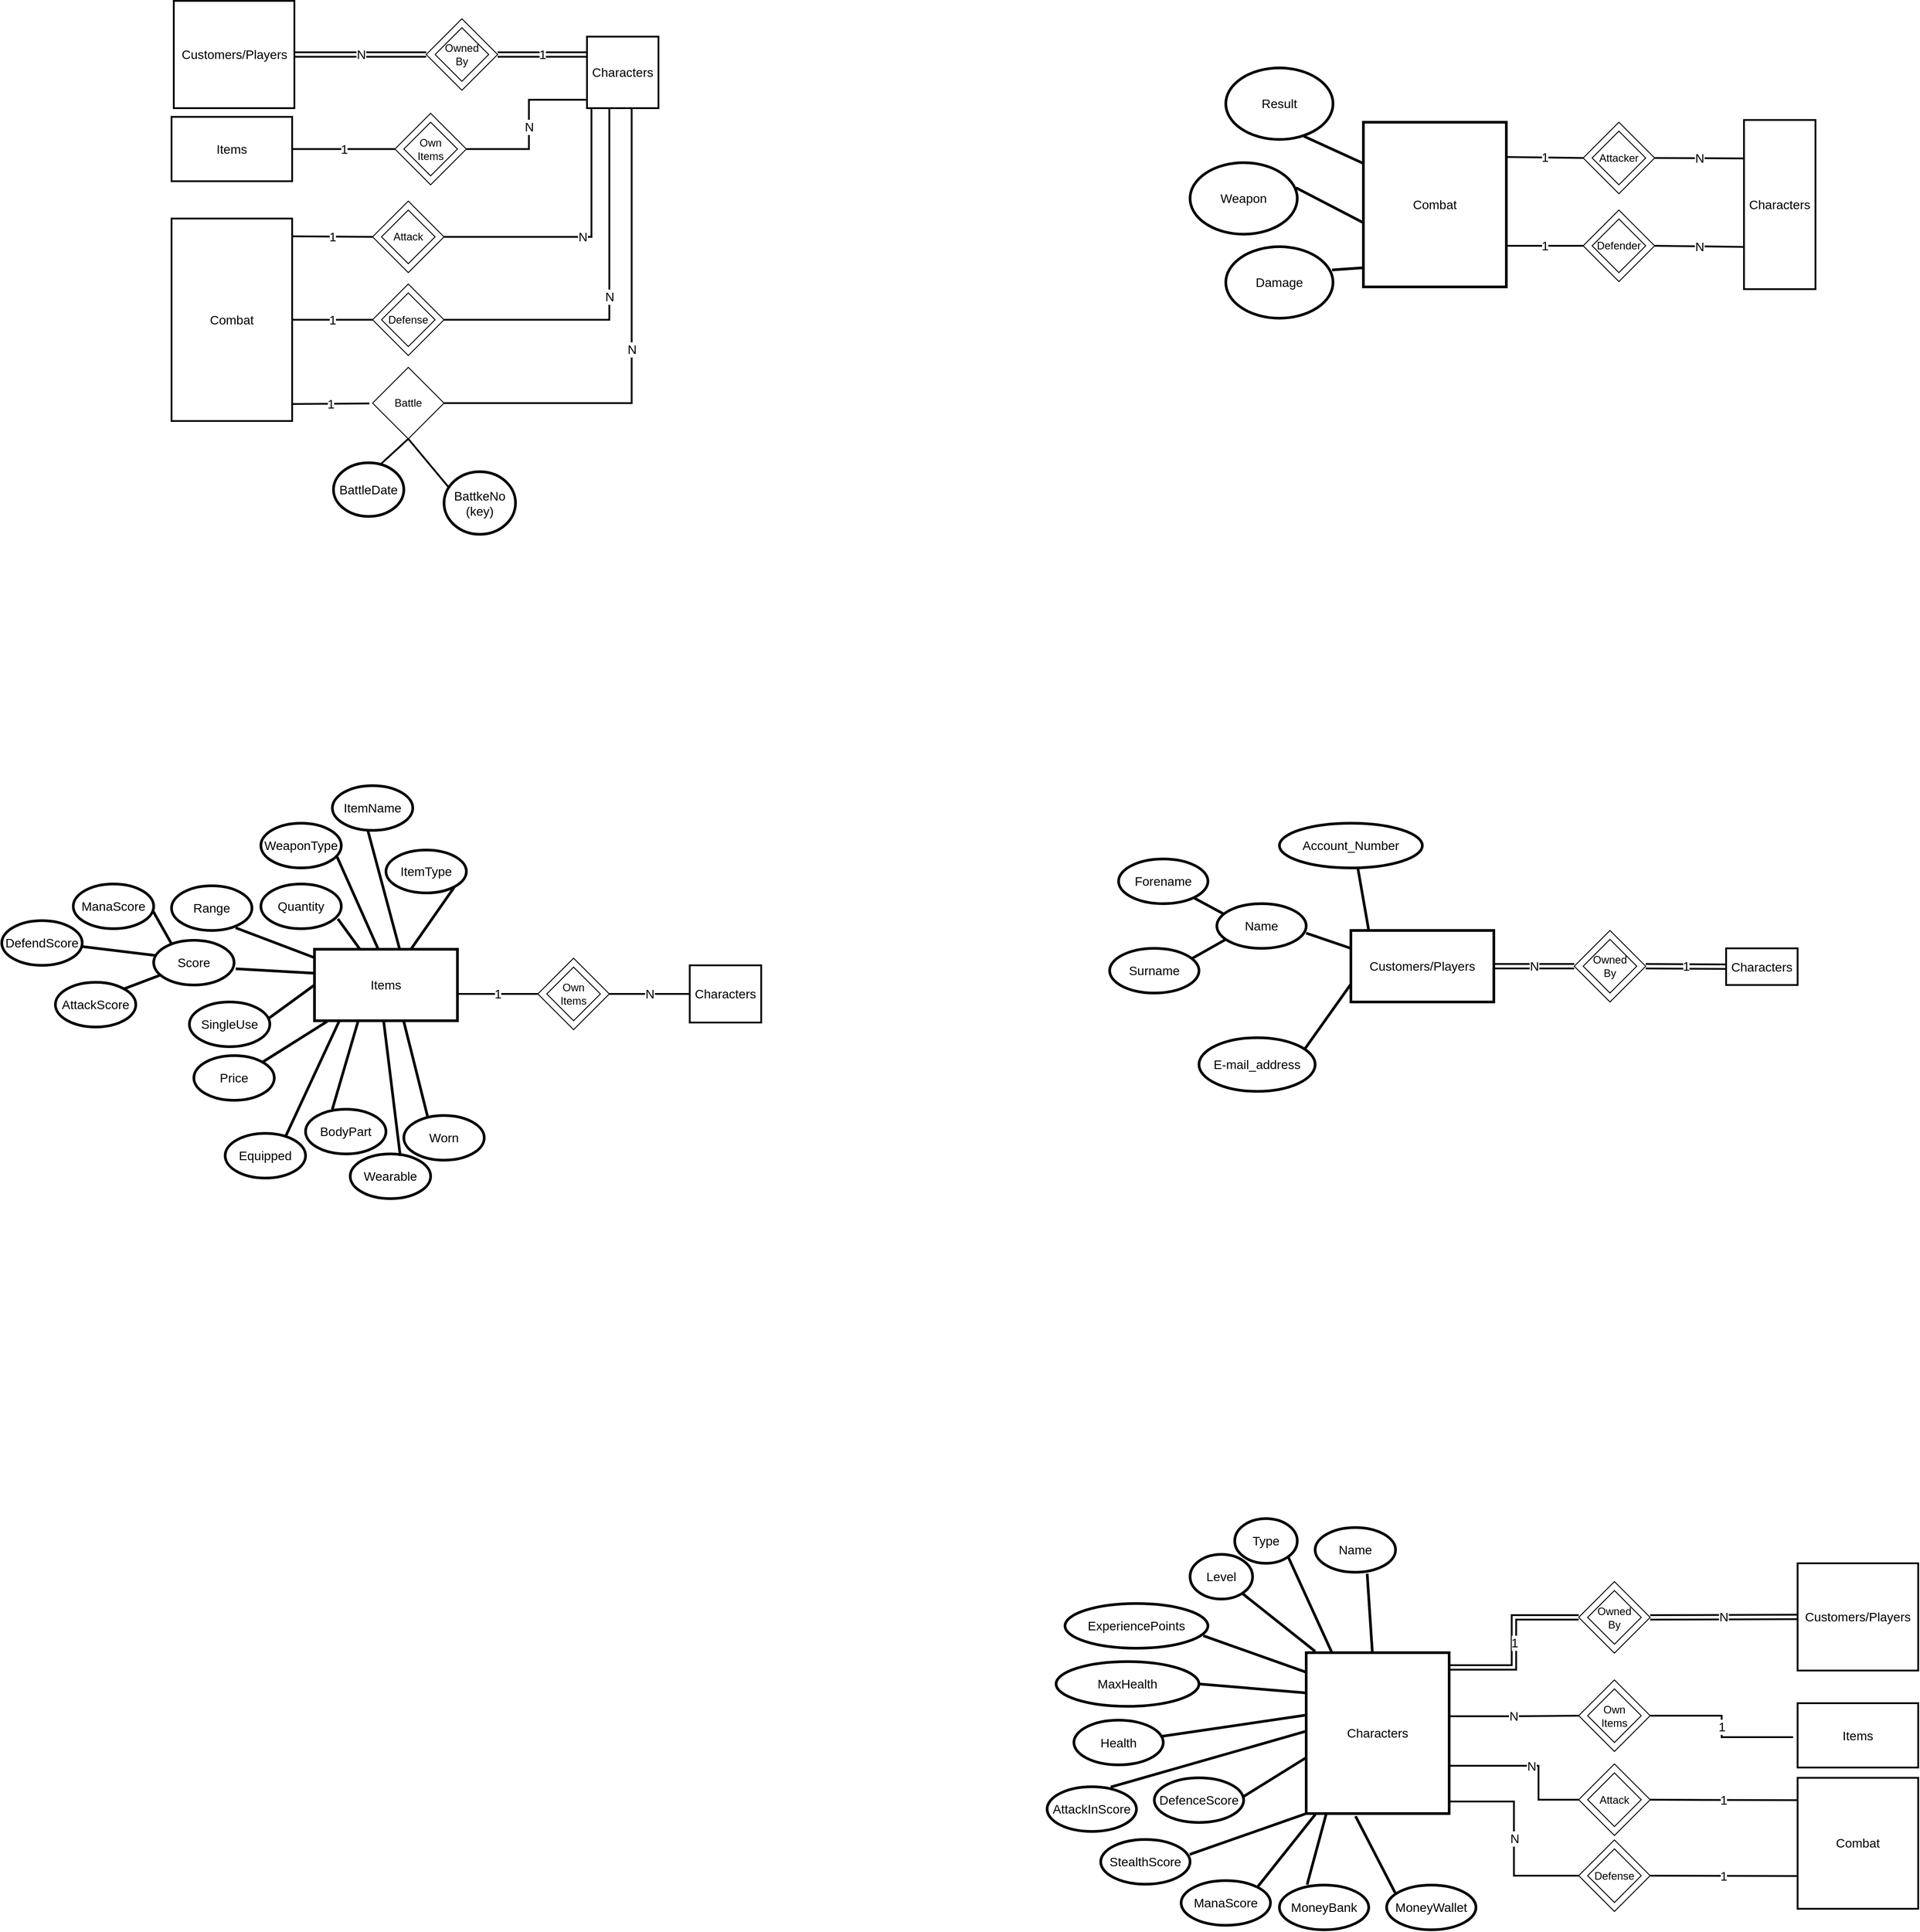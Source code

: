 <mxfile version="21.0.2" type="github">
  <diagram id="R2lEEEUBdFMjLlhIrx00" name="Page-1">
    <mxGraphModel dx="512" dy="274" grid="1" gridSize="10" guides="1" tooltips="1" connect="1" arrows="1" fold="1" page="1" pageScale="1" pageWidth="1169" pageHeight="827" math="0" shadow="0" extFonts="Permanent Marker^https://fonts.googleapis.com/css?family=Permanent+Marker">
      <root>
        <mxCell id="0" />
        <mxCell id="1" parent="0" />
        <mxCell id="jF5m51w50DA3hgHPm8fN-5" value="Weapon" style="ellipse;whiteSpace=wrap;html=1;fontSize=14;strokeWidth=3;" parent="1" vertex="1">
          <mxGeometry x="1440" y="321" width="120" height="80" as="geometry" />
        </mxCell>
        <mxCell id="jF5m51w50DA3hgHPm8fN-6" value="Combat" style="rounded=0;whiteSpace=wrap;html=1;strokeWidth=3;fontSize=14;" parent="1" vertex="1">
          <mxGeometry x="1634" y="275.75" width="160" height="184.25" as="geometry" />
        </mxCell>
        <mxCell id="jF5m51w50DA3hgHPm8fN-11" value="" style="endArrow=none;html=1;rounded=0;strokeWidth=3;exitX=0.988;exitY=0.351;exitDx=0;exitDy=0;exitPerimeter=0;entryX=0.006;entryY=0.613;entryDx=0;entryDy=0;entryPerimeter=0;" parent="1" source="jF5m51w50DA3hgHPm8fN-5" target="jF5m51w50DA3hgHPm8fN-6" edge="1">
          <mxGeometry width="50" height="50" relative="1" as="geometry">
            <mxPoint x="1444" y="524" as="sourcePoint" />
            <mxPoint x="1634" y="325.75" as="targetPoint" />
          </mxGeometry>
        </mxCell>
        <mxCell id="jF5m51w50DA3hgHPm8fN-13" value="Result" style="ellipse;whiteSpace=wrap;html=1;fontSize=14;strokeWidth=3;" parent="1" vertex="1">
          <mxGeometry x="1480" y="215" width="120" height="80" as="geometry" />
        </mxCell>
        <mxCell id="jF5m51w50DA3hgHPm8fN-14" value="" style="endArrow=none;html=1;rounded=0;exitX=0.729;exitY=0.956;exitDx=0;exitDy=0;strokeWidth=3;entryX=0;entryY=0.25;entryDx=0;entryDy=0;exitPerimeter=0;" parent="1" source="jF5m51w50DA3hgHPm8fN-13" target="jF5m51w50DA3hgHPm8fN-6" edge="1">
          <mxGeometry width="50" height="50" relative="1" as="geometry">
            <mxPoint x="1764" y="305.75" as="sourcePoint" />
            <mxPoint x="1654" y="265.75" as="targetPoint" />
          </mxGeometry>
        </mxCell>
        <mxCell id="jF5m51w50DA3hgHPm8fN-15" value="Damage" style="ellipse;whiteSpace=wrap;html=1;fontSize=14;strokeWidth=3;" parent="1" vertex="1">
          <mxGeometry x="1480" y="415" width="120" height="80" as="geometry" />
        </mxCell>
        <mxCell id="jF5m51w50DA3hgHPm8fN-16" value="" style="endArrow=none;html=1;rounded=0;exitX=0.991;exitY=0.325;exitDx=0;exitDy=0;strokeWidth=3;exitPerimeter=0;entryX=0.008;entryY=0.883;entryDx=0;entryDy=0;entryPerimeter=0;" parent="1" source="jF5m51w50DA3hgHPm8fN-15" target="jF5m51w50DA3hgHPm8fN-6" edge="1">
          <mxGeometry width="50" height="50" relative="1" as="geometry">
            <mxPoint x="1944" y="285.75" as="sourcePoint" />
            <mxPoint x="1984" y="315.75" as="targetPoint" />
          </mxGeometry>
        </mxCell>
        <mxCell id="8phHYG-1kh1Gv9_EDdL0-1" value="Customers/Players" style="rounded=0;whiteSpace=wrap;html=1;strokeWidth=2;fontSize=14;direction=west;" vertex="1" parent="1">
          <mxGeometry x="302.5" y="140" width="135" height="120" as="geometry" />
        </mxCell>
        <mxCell id="8phHYG-1kh1Gv9_EDdL0-2" value="Items" style="rounded=0;whiteSpace=wrap;html=1;strokeWidth=2;fontSize=14;" vertex="1" parent="1">
          <mxGeometry x="300" y="269.75" width="135" height="72" as="geometry" />
        </mxCell>
        <mxCell id="8phHYG-1kh1Gv9_EDdL0-3" value="Combat" style="rounded=0;whiteSpace=wrap;html=1;strokeWidth=2;fontSize=14;" vertex="1" parent="1">
          <mxGeometry x="300" y="383.5" width="135" height="226.5" as="geometry" />
        </mxCell>
        <mxCell id="8phHYG-1kh1Gv9_EDdL0-4" value="Characters" style="rounded=0;whiteSpace=wrap;html=1;strokeWidth=2;fontSize=14;" vertex="1" parent="1">
          <mxGeometry x="765" y="180" width="80" height="80" as="geometry" />
        </mxCell>
        <mxCell id="8phHYG-1kh1Gv9_EDdL0-8" value="" style="group" vertex="1" connectable="0" parent="1">
          <mxGeometry x="585" y="160" width="80" height="80" as="geometry" />
        </mxCell>
        <mxCell id="8phHYG-1kh1Gv9_EDdL0-5" value="" style="rhombus;whiteSpace=wrap;html=1;" vertex="1" parent="8phHYG-1kh1Gv9_EDdL0-8">
          <mxGeometry width="80" height="80" as="geometry" />
        </mxCell>
        <mxCell id="8phHYG-1kh1Gv9_EDdL0-6" value="Owned&lt;br style=&quot;border-color: var(--border-color); padding: 0px; margin: 0px;&quot;&gt;&lt;span style=&quot;&quot;&gt;By&lt;/span&gt;" style="rhombus;whiteSpace=wrap;html=1;" vertex="1" parent="8phHYG-1kh1Gv9_EDdL0-8">
          <mxGeometry x="10" y="10" width="60" height="60" as="geometry" />
        </mxCell>
        <mxCell id="8phHYG-1kh1Gv9_EDdL0-9" value="1" style="endArrow=none;html=1;rounded=0;exitX=1;exitY=0.5;exitDx=0;exitDy=0;entryX=0;entryY=0.25;entryDx=0;entryDy=0;strokeWidth=2;shape=link;fontSize=14;" edge="1" parent="1" source="8phHYG-1kh1Gv9_EDdL0-5" target="8phHYG-1kh1Gv9_EDdL0-4">
          <mxGeometry width="50" height="50" relative="1" as="geometry">
            <mxPoint x="605" y="280" as="sourcePoint" />
            <mxPoint x="655" y="230" as="targetPoint" />
          </mxGeometry>
        </mxCell>
        <mxCell id="8phHYG-1kh1Gv9_EDdL0-10" value="&lt;font style=&quot;font-size: 14px;&quot;&gt;N&lt;/font&gt;" style="endArrow=none;html=1;rounded=0;exitX=0;exitY=0.5;exitDx=0;exitDy=0;entryX=0;entryY=0.5;entryDx=0;entryDy=0;strokeWidth=2;shape=link;fontSize=14;" edge="1" parent="1" source="8phHYG-1kh1Gv9_EDdL0-1" target="8phHYG-1kh1Gv9_EDdL0-5">
          <mxGeometry width="50" height="50" relative="1" as="geometry">
            <mxPoint x="365" y="200.5" as="sourcePoint" />
            <mxPoint x="525" y="201.5" as="targetPoint" />
          </mxGeometry>
        </mxCell>
        <mxCell id="8phHYG-1kh1Gv9_EDdL0-13" value="" style="group" vertex="1" connectable="0" parent="1">
          <mxGeometry x="550" y="265.75" width="80" height="80" as="geometry" />
        </mxCell>
        <mxCell id="8phHYG-1kh1Gv9_EDdL0-14" value="" style="rhombus;whiteSpace=wrap;html=1;" vertex="1" parent="8phHYG-1kh1Gv9_EDdL0-13">
          <mxGeometry width="80" height="80" as="geometry" />
        </mxCell>
        <mxCell id="8phHYG-1kh1Gv9_EDdL0-15" value="Own&lt;br&gt;Items" style="rhombus;whiteSpace=wrap;html=1;" vertex="1" parent="8phHYG-1kh1Gv9_EDdL0-13">
          <mxGeometry x="10" y="10" width="60" height="60" as="geometry" />
        </mxCell>
        <mxCell id="8phHYG-1kh1Gv9_EDdL0-17" value="&lt;font style=&quot;font-size: 14px;&quot;&gt;1&lt;/font&gt;" style="endArrow=none;html=1;rounded=0;exitX=1;exitY=0.5;exitDx=0;exitDy=0;entryX=0;entryY=0.5;entryDx=0;entryDy=0;strokeWidth=2;fontSize=14;" edge="1" parent="1" source="8phHYG-1kh1Gv9_EDdL0-2" target="8phHYG-1kh1Gv9_EDdL0-14">
          <mxGeometry width="50" height="50" relative="1" as="geometry">
            <mxPoint x="365" y="280.5" as="sourcePoint" />
            <mxPoint x="525" y="279.5" as="targetPoint" />
          </mxGeometry>
        </mxCell>
        <mxCell id="8phHYG-1kh1Gv9_EDdL0-18" value="&lt;font style=&quot;font-size: 14px;&quot;&gt;N&lt;/font&gt;" style="endArrow=none;html=1;rounded=0;exitX=1;exitY=0.5;exitDx=0;exitDy=0;strokeWidth=2;fontSize=14;entryX=0.002;entryY=0.883;entryDx=0;entryDy=0;entryPerimeter=0;edgeStyle=elbowEdgeStyle;" edge="1" parent="1" source="8phHYG-1kh1Gv9_EDdL0-14" target="8phHYG-1kh1Gv9_EDdL0-4">
          <mxGeometry width="50" height="50" relative="1" as="geometry">
            <mxPoint x="375" y="349" as="sourcePoint" />
            <mxPoint x="535" y="350" as="targetPoint" />
            <Array as="points">
              <mxPoint x="700" y="220" />
              <mxPoint x="730" y="220" />
              <mxPoint x="750" y="230" />
              <mxPoint x="730" y="240" />
            </Array>
          </mxGeometry>
        </mxCell>
        <mxCell id="8phHYG-1kh1Gv9_EDdL0-19" value="" style="group" vertex="1" connectable="0" parent="1">
          <mxGeometry x="525" y="364" width="80" height="80" as="geometry" />
        </mxCell>
        <mxCell id="8phHYG-1kh1Gv9_EDdL0-20" value="" style="rhombus;whiteSpace=wrap;html=1;" vertex="1" parent="8phHYG-1kh1Gv9_EDdL0-19">
          <mxGeometry width="80" height="80" as="geometry" />
        </mxCell>
        <mxCell id="8phHYG-1kh1Gv9_EDdL0-21" value="Attack" style="rhombus;whiteSpace=wrap;html=1;" vertex="1" parent="8phHYG-1kh1Gv9_EDdL0-19">
          <mxGeometry x="10" y="10" width="60" height="60" as="geometry" />
        </mxCell>
        <mxCell id="8phHYG-1kh1Gv9_EDdL0-22" value="&lt;font style=&quot;font-size: 14px;&quot;&gt;1&lt;/font&gt;" style="endArrow=none;html=1;rounded=0;exitX=0.997;exitY=0.088;exitDx=0;exitDy=0;entryX=0;entryY=0.5;entryDx=0;entryDy=0;strokeWidth=2;exitPerimeter=0;fontSize=14;" edge="1" parent="1" source="8phHYG-1kh1Gv9_EDdL0-3" target="8phHYG-1kh1Gv9_EDdL0-20">
          <mxGeometry width="50" height="50" relative="1" as="geometry">
            <mxPoint x="375" y="320" as="sourcePoint" />
            <mxPoint x="535" y="320" as="targetPoint" />
          </mxGeometry>
        </mxCell>
        <mxCell id="8phHYG-1kh1Gv9_EDdL0-23" value="&lt;font style=&quot;font-size: 14px;&quot;&gt;N&lt;/font&gt;" style="endArrow=none;html=1;rounded=0;strokeWidth=2;exitX=1;exitY=0.5;exitDx=0;exitDy=0;fontSize=14;edgeStyle=elbowEdgeStyle;" edge="1" parent="1" source="8phHYG-1kh1Gv9_EDdL0-20" target="8phHYG-1kh1Gv9_EDdL0-4">
          <mxGeometry width="50" height="50" relative="1" as="geometry">
            <mxPoint x="655" y="450" as="sourcePoint" />
            <mxPoint x="791" y="379" as="targetPoint" />
            <Array as="points">
              <mxPoint x="770" y="280" />
            </Array>
          </mxGeometry>
        </mxCell>
        <mxCell id="8phHYG-1kh1Gv9_EDdL0-25" value="" style="group" vertex="1" connectable="0" parent="1">
          <mxGeometry x="525" y="456.75" width="80" height="80" as="geometry" />
        </mxCell>
        <mxCell id="8phHYG-1kh1Gv9_EDdL0-26" value="" style="rhombus;whiteSpace=wrap;html=1;" vertex="1" parent="8phHYG-1kh1Gv9_EDdL0-25">
          <mxGeometry width="80" height="80" as="geometry" />
        </mxCell>
        <mxCell id="8phHYG-1kh1Gv9_EDdL0-27" value="Defense" style="rhombus;whiteSpace=wrap;html=1;" vertex="1" parent="8phHYG-1kh1Gv9_EDdL0-25">
          <mxGeometry x="10" y="10" width="60" height="60" as="geometry" />
        </mxCell>
        <mxCell id="8phHYG-1kh1Gv9_EDdL0-28" value="&lt;font style=&quot;font-size: 14px;&quot;&gt;1&lt;/font&gt;" style="endArrow=none;html=1;rounded=0;entryX=0;entryY=0.5;entryDx=0;entryDy=0;strokeWidth=2;fontSize=14;" edge="1" parent="1" source="8phHYG-1kh1Gv9_EDdL0-3" target="8phHYG-1kh1Gv9_EDdL0-26">
          <mxGeometry width="50" height="50" relative="1" as="geometry">
            <mxPoint x="365" y="489" as="sourcePoint" />
            <mxPoint x="535" y="405" as="targetPoint" />
          </mxGeometry>
        </mxCell>
        <mxCell id="8phHYG-1kh1Gv9_EDdL0-29" value="&lt;font style=&quot;font-size: 14px;&quot;&gt;N&lt;/font&gt;" style="endArrow=none;html=1;rounded=0;strokeWidth=2;exitX=1;exitY=0.5;exitDx=0;exitDy=0;fontSize=14;edgeStyle=elbowEdgeStyle;" edge="1" parent="1" source="8phHYG-1kh1Gv9_EDdL0-26" target="8phHYG-1kh1Gv9_EDdL0-4">
          <mxGeometry width="50" height="50" relative="1" as="geometry">
            <mxPoint x="615" y="414" as="sourcePoint" />
            <mxPoint x="775" y="357" as="targetPoint" />
            <Array as="points">
              <mxPoint x="790" y="320" />
            </Array>
          </mxGeometry>
        </mxCell>
        <mxCell id="8phHYG-1kh1Gv9_EDdL0-31" value="" style="group" vertex="1" connectable="0" parent="1">
          <mxGeometry x="1880" y="275.75" width="80" height="80" as="geometry" />
        </mxCell>
        <mxCell id="8phHYG-1kh1Gv9_EDdL0-32" value="" style="rhombus;whiteSpace=wrap;html=1;" vertex="1" parent="8phHYG-1kh1Gv9_EDdL0-31">
          <mxGeometry width="80" height="80" as="geometry" />
        </mxCell>
        <mxCell id="8phHYG-1kh1Gv9_EDdL0-33" value="Attacker" style="rhombus;whiteSpace=wrap;html=1;" vertex="1" parent="8phHYG-1kh1Gv9_EDdL0-31">
          <mxGeometry x="10" y="10" width="60" height="60" as="geometry" />
        </mxCell>
        <mxCell id="8phHYG-1kh1Gv9_EDdL0-34" value="&lt;font style=&quot;font-size: 14px;&quot;&gt;1&lt;/font&gt;" style="endArrow=none;html=1;rounded=0;entryX=0;entryY=0.5;entryDx=0;entryDy=0;strokeWidth=2;fontSize=14;exitX=0.998;exitY=0.211;exitDx=0;exitDy=0;exitPerimeter=0;" edge="1" parent="1" target="8phHYG-1kh1Gv9_EDdL0-32" source="jF5m51w50DA3hgHPm8fN-6">
          <mxGeometry width="50" height="50" relative="1" as="geometry">
            <mxPoint x="1794" y="296" as="sourcePoint" />
            <mxPoint x="1965" y="192" as="targetPoint" />
          </mxGeometry>
        </mxCell>
        <mxCell id="8phHYG-1kh1Gv9_EDdL0-35" value="&lt;font style=&quot;font-size: 14px;&quot;&gt;N&lt;/font&gt;" style="endArrow=none;html=1;rounded=0;strokeWidth=2;exitX=1;exitY=0.5;exitDx=0;exitDy=0;entryX=0.007;entryY=0.227;entryDx=0;entryDy=0;fontSize=14;entryPerimeter=0;" edge="1" parent="1" source="8phHYG-1kh1Gv9_EDdL0-32" target="8phHYG-1kh1Gv9_EDdL0-41">
          <mxGeometry width="50" height="50" relative="1" as="geometry">
            <mxPoint x="2085" y="322" as="sourcePoint" />
            <mxPoint x="2195" y="252" as="targetPoint" />
          </mxGeometry>
        </mxCell>
        <mxCell id="8phHYG-1kh1Gv9_EDdL0-36" value="" style="group" vertex="1" connectable="0" parent="1">
          <mxGeometry x="1880" y="374" width="80" height="80" as="geometry" />
        </mxCell>
        <mxCell id="8phHYG-1kh1Gv9_EDdL0-37" value="" style="rhombus;whiteSpace=wrap;html=1;" vertex="1" parent="8phHYG-1kh1Gv9_EDdL0-36">
          <mxGeometry width="80" height="80" as="geometry" />
        </mxCell>
        <mxCell id="8phHYG-1kh1Gv9_EDdL0-38" value="Defender" style="rhombus;whiteSpace=wrap;html=1;" vertex="1" parent="8phHYG-1kh1Gv9_EDdL0-36">
          <mxGeometry x="10" y="10" width="60" height="60" as="geometry" />
        </mxCell>
        <mxCell id="8phHYG-1kh1Gv9_EDdL0-39" value="&lt;font style=&quot;font-size: 14px;&quot;&gt;1&lt;/font&gt;" style="endArrow=none;html=1;rounded=0;exitX=1;exitY=0.75;exitDx=0;exitDy=0;entryX=0;entryY=0.5;entryDx=0;entryDy=0;strokeWidth=2;fontSize=14;" edge="1" parent="1" target="8phHYG-1kh1Gv9_EDdL0-37" source="jF5m51w50DA3hgHPm8fN-6">
          <mxGeometry width="50" height="50" relative="1" as="geometry">
            <mxPoint x="1796" y="341" as="sourcePoint" />
            <mxPoint x="1965" y="277" as="targetPoint" />
          </mxGeometry>
        </mxCell>
        <mxCell id="8phHYG-1kh1Gv9_EDdL0-40" value="&lt;font style=&quot;font-size: 14px;&quot;&gt;N&lt;/font&gt;" style="endArrow=none;html=1;rounded=0;entryX=0;entryY=0.75;entryDx=0;entryDy=0;strokeWidth=2;exitX=1;exitY=0.5;exitDx=0;exitDy=0;fontSize=14;" edge="1" parent="1" source="8phHYG-1kh1Gv9_EDdL0-37" target="8phHYG-1kh1Gv9_EDdL0-41">
          <mxGeometry width="50" height="50" relative="1" as="geometry">
            <mxPoint x="2045" y="286" as="sourcePoint" />
            <mxPoint x="2195" y="289" as="targetPoint" />
          </mxGeometry>
        </mxCell>
        <mxCell id="8phHYG-1kh1Gv9_EDdL0-41" value="Characters" style="rounded=0;whiteSpace=wrap;html=1;strokeWidth=2;fontSize=14;" vertex="1" parent="1">
          <mxGeometry x="2060" y="273.25" width="80" height="189.25" as="geometry" />
        </mxCell>
        <mxCell id="8phHYG-1kh1Gv9_EDdL0-42" value="Customers/Players" style="rounded=0;whiteSpace=wrap;html=1;strokeWidth=3;fontSize=14;direction=west;" vertex="1" parent="1">
          <mxGeometry x="1620" y="1180" width="160" height="80" as="geometry" />
        </mxCell>
        <mxCell id="8phHYG-1kh1Gv9_EDdL0-43" value="Account_Number" style="ellipse;whiteSpace=wrap;html=1;fontSize=14;strokeWidth=3;direction=west;" vertex="1" parent="1">
          <mxGeometry x="1540" y="1060" width="160" height="50" as="geometry" />
        </mxCell>
        <mxCell id="8phHYG-1kh1Gv9_EDdL0-44" value="" style="endArrow=none;html=1;rounded=0;strokeWidth=3;entryX=0.875;entryY=1;entryDx=0;entryDy=0;entryPerimeter=0;exitX=0.451;exitY=-0.009;exitDx=0;exitDy=0;exitPerimeter=0;" edge="1" parent="1" source="8phHYG-1kh1Gv9_EDdL0-43" target="8phHYG-1kh1Gv9_EDdL0-42">
          <mxGeometry width="50" height="50" relative="1" as="geometry">
            <mxPoint x="1918" y="1057" as="sourcePoint" />
            <mxPoint x="1756" y="1180" as="targetPoint" />
          </mxGeometry>
        </mxCell>
        <mxCell id="8phHYG-1kh1Gv9_EDdL0-45" value="Name" style="ellipse;whiteSpace=wrap;html=1;fontSize=14;strokeWidth=3;direction=west;" vertex="1" parent="1">
          <mxGeometry x="1470" y="1150" width="100" height="50" as="geometry" />
        </mxCell>
        <mxCell id="8phHYG-1kh1Gv9_EDdL0-46" value="Forename" style="ellipse;whiteSpace=wrap;html=1;fontSize=14;strokeWidth=3;direction=west;" vertex="1" parent="1">
          <mxGeometry x="1360" y="1100" width="100" height="50" as="geometry" />
        </mxCell>
        <mxCell id="8phHYG-1kh1Gv9_EDdL0-47" value="Surname" style="ellipse;whiteSpace=wrap;html=1;fontSize=14;strokeWidth=3;direction=west;" vertex="1" parent="1">
          <mxGeometry x="1350" y="1200" width="100" height="50" as="geometry" />
        </mxCell>
        <mxCell id="8phHYG-1kh1Gv9_EDdL0-48" value="" style="endArrow=none;html=1;rounded=0;strokeWidth=3;entryX=0.913;entryY=0.758;entryDx=0;entryDy=0;entryPerimeter=0;" edge="1" parent="1" source="8phHYG-1kh1Gv9_EDdL0-46" target="8phHYG-1kh1Gv9_EDdL0-45">
          <mxGeometry width="50" height="50" relative="1" as="geometry">
            <mxPoint x="1638" y="1120" as="sourcePoint" />
            <mxPoint x="1666" y="1190" as="targetPoint" />
          </mxGeometry>
        </mxCell>
        <mxCell id="8phHYG-1kh1Gv9_EDdL0-49" value="" style="endArrow=none;html=1;rounded=0;strokeWidth=3;entryX=0.9;entryY=0.2;entryDx=0;entryDy=0;entryPerimeter=0;exitX=0.084;exitY=0.767;exitDx=0;exitDy=0;exitPerimeter=0;" edge="1" parent="1" source="8phHYG-1kh1Gv9_EDdL0-47" target="8phHYG-1kh1Gv9_EDdL0-45">
          <mxGeometry width="50" height="50" relative="1" as="geometry">
            <mxPoint x="1454" y="1153" as="sourcePoint" />
            <mxPoint x="1489" y="1172" as="targetPoint" />
          </mxGeometry>
        </mxCell>
        <mxCell id="8phHYG-1kh1Gv9_EDdL0-50" value="" style="endArrow=none;html=1;rounded=0;strokeWidth=3;entryX=0.001;entryY=0.342;entryDx=0;entryDy=0;entryPerimeter=0;exitX=1;exitY=0.75;exitDx=0;exitDy=0;" edge="1" parent="1" source="8phHYG-1kh1Gv9_EDdL0-42" target="8phHYG-1kh1Gv9_EDdL0-45">
          <mxGeometry width="50" height="50" relative="1" as="geometry">
            <mxPoint x="1452" y="1222" as="sourcePoint" />
            <mxPoint x="1490" y="1200" as="targetPoint" />
          </mxGeometry>
        </mxCell>
        <mxCell id="8phHYG-1kh1Gv9_EDdL0-51" value="E-mail_address" style="ellipse;whiteSpace=wrap;html=1;fontSize=14;strokeWidth=3;direction=west;" vertex="1" parent="1">
          <mxGeometry x="1450" y="1300" width="130" height="60" as="geometry" />
        </mxCell>
        <mxCell id="8phHYG-1kh1Gv9_EDdL0-52" value="" style="endArrow=none;html=1;rounded=0;strokeWidth=3;entryX=1;entryY=0.25;entryDx=0;entryDy=0;exitX=0.088;exitY=0.793;exitDx=0;exitDy=0;exitPerimeter=0;" edge="1" parent="1" source="8phHYG-1kh1Gv9_EDdL0-51" target="8phHYG-1kh1Gv9_EDdL0-42">
          <mxGeometry width="50" height="50" relative="1" as="geometry">
            <mxPoint x="1452" y="1222" as="sourcePoint" />
            <mxPoint x="1490" y="1200" as="targetPoint" />
          </mxGeometry>
        </mxCell>
        <mxCell id="8phHYG-1kh1Gv9_EDdL0-56" value="Characters" style="rounded=0;whiteSpace=wrap;html=1;strokeWidth=2;fontSize=14;" vertex="1" parent="1">
          <mxGeometry x="2040" y="1200" width="80" height="41" as="geometry" />
        </mxCell>
        <mxCell id="8phHYG-1kh1Gv9_EDdL0-57" value="" style="group" vertex="1" connectable="0" parent="1">
          <mxGeometry x="1870" y="1180" width="80" height="80" as="geometry" />
        </mxCell>
        <mxCell id="8phHYG-1kh1Gv9_EDdL0-58" value="" style="rhombus;whiteSpace=wrap;html=1;" vertex="1" parent="8phHYG-1kh1Gv9_EDdL0-57">
          <mxGeometry width="80" height="80" as="geometry" />
        </mxCell>
        <mxCell id="8phHYG-1kh1Gv9_EDdL0-59" value="Owned&lt;br style=&quot;border-color: var(--border-color); padding: 0px; margin: 0px;&quot;&gt;&lt;span style=&quot;&quot;&gt;By&lt;/span&gt;" style="rhombus;whiteSpace=wrap;html=1;" vertex="1" parent="8phHYG-1kh1Gv9_EDdL0-57">
          <mxGeometry x="10" y="10" width="60" height="60" as="geometry" />
        </mxCell>
        <mxCell id="8phHYG-1kh1Gv9_EDdL0-60" value="1" style="endArrow=none;html=1;rounded=0;exitX=1;exitY=0.5;exitDx=0;exitDy=0;entryX=0;entryY=0.5;entryDx=0;entryDy=0;strokeWidth=2;shape=link;fontSize=14;" edge="1" parent="1" source="8phHYG-1kh1Gv9_EDdL0-58" target="8phHYG-1kh1Gv9_EDdL0-56">
          <mxGeometry width="50" height="50" relative="1" as="geometry">
            <mxPoint x="2070" y="1209" as="sourcePoint" />
            <mxPoint x="2120" y="1159" as="targetPoint" />
          </mxGeometry>
        </mxCell>
        <mxCell id="8phHYG-1kh1Gv9_EDdL0-61" value="&lt;font style=&quot;font-size: 14px;&quot;&gt;N&lt;/font&gt;" style="endArrow=none;html=1;rounded=0;exitX=0;exitY=0.5;exitDx=0;exitDy=0;entryX=0;entryY=0.5;entryDx=0;entryDy=0;strokeWidth=2;shape=link;fontSize=14;" edge="1" parent="1" target="8phHYG-1kh1Gv9_EDdL0-58" source="8phHYG-1kh1Gv9_EDdL0-42">
          <mxGeometry width="50" height="50" relative="1" as="geometry">
            <mxPoint x="1830" y="1130" as="sourcePoint" />
            <mxPoint x="1990" y="1130.5" as="targetPoint" />
          </mxGeometry>
        </mxCell>
        <mxCell id="8phHYG-1kh1Gv9_EDdL0-62" value="Characters" style="rounded=0;whiteSpace=wrap;html=1;strokeWidth=3;fontSize=14;direction=west;" vertex="1" parent="1">
          <mxGeometry x="1570" y="1988" width="160" height="180" as="geometry" />
        </mxCell>
        <mxCell id="8phHYG-1kh1Gv9_EDdL0-63" value="Name" style="ellipse;whiteSpace=wrap;html=1;fontSize=14;strokeWidth=3;direction=west;" vertex="1" parent="1">
          <mxGeometry x="1580" y="1848" width="90" height="50" as="geometry" />
        </mxCell>
        <mxCell id="8phHYG-1kh1Gv9_EDdL0-64" value="" style="endArrow=none;html=1;rounded=0;exitX=0.353;exitY=-0.032;exitDx=0;exitDy=0;strokeWidth=3;exitPerimeter=0;" edge="1" parent="1" source="8phHYG-1kh1Gv9_EDdL0-63" target="8phHYG-1kh1Gv9_EDdL0-62">
          <mxGeometry width="50" height="50" relative="1" as="geometry">
            <mxPoint x="1425" y="1987" as="sourcePoint" />
            <mxPoint x="1600" y="2008" as="targetPoint" />
          </mxGeometry>
        </mxCell>
        <mxCell id="8phHYG-1kh1Gv9_EDdL0-65" value="Type" style="ellipse;whiteSpace=wrap;html=1;fontSize=14;strokeWidth=3;direction=west;" vertex="1" parent="1">
          <mxGeometry x="1490" y="1838" width="70" height="50" as="geometry" />
        </mxCell>
        <mxCell id="8phHYG-1kh1Gv9_EDdL0-66" value="Level" style="ellipse;whiteSpace=wrap;html=1;fontSize=14;strokeWidth=3;direction=west;" vertex="1" parent="1">
          <mxGeometry x="1440" y="1878" width="70" height="50" as="geometry" />
        </mxCell>
        <mxCell id="8phHYG-1kh1Gv9_EDdL0-67" value="ExperiencePoints" style="ellipse;whiteSpace=wrap;html=1;fontSize=14;strokeWidth=3;direction=west;" vertex="1" parent="1">
          <mxGeometry x="1300" y="1933" width="160" height="50" as="geometry" />
        </mxCell>
        <mxCell id="8phHYG-1kh1Gv9_EDdL0-68" value="MaxHealth" style="ellipse;whiteSpace=wrap;html=1;fontSize=14;strokeWidth=3;direction=west;" vertex="1" parent="1">
          <mxGeometry x="1290" y="1998" width="160" height="50" as="geometry" />
        </mxCell>
        <mxCell id="8phHYG-1kh1Gv9_EDdL0-69" value="Health" style="ellipse;whiteSpace=wrap;html=1;fontSize=14;strokeWidth=3;direction=west;" vertex="1" parent="1">
          <mxGeometry x="1310" y="2063.5" width="100" height="50" as="geometry" />
        </mxCell>
        <mxCell id="8phHYG-1kh1Gv9_EDdL0-70" value="AttackInScore" style="ellipse;whiteSpace=wrap;html=1;fontSize=14;strokeWidth=3;direction=west;" vertex="1" parent="1">
          <mxGeometry x="1280" y="2138" width="100" height="50" as="geometry" />
        </mxCell>
        <mxCell id="8phHYG-1kh1Gv9_EDdL0-71" value="DefenceScore" style="ellipse;whiteSpace=wrap;html=1;fontSize=14;strokeWidth=3;direction=west;" vertex="1" parent="1">
          <mxGeometry x="1400" y="2128" width="100" height="50" as="geometry" />
        </mxCell>
        <mxCell id="8phHYG-1kh1Gv9_EDdL0-72" value="StealthScore" style="ellipse;whiteSpace=wrap;html=1;fontSize=14;strokeWidth=3;direction=west;" vertex="1" parent="1">
          <mxGeometry x="1340" y="2197" width="100" height="50" as="geometry" />
        </mxCell>
        <mxCell id="8phHYG-1kh1Gv9_EDdL0-73" value="ManaScore" style="ellipse;whiteSpace=wrap;html=1;fontSize=14;strokeWidth=3;direction=west;" vertex="1" parent="1">
          <mxGeometry x="1430" y="2243" width="100" height="50" as="geometry" />
        </mxCell>
        <mxCell id="8phHYG-1kh1Gv9_EDdL0-74" value="MoneyBank" style="ellipse;whiteSpace=wrap;html=1;fontSize=14;strokeWidth=3;direction=west;" vertex="1" parent="1">
          <mxGeometry x="1540" y="2248" width="100" height="50" as="geometry" />
        </mxCell>
        <mxCell id="8phHYG-1kh1Gv9_EDdL0-75" value="MoneyWallet" style="ellipse;whiteSpace=wrap;html=1;fontSize=14;strokeWidth=3;direction=west;" vertex="1" parent="1">
          <mxGeometry x="1660" y="2248" width="100" height="50" as="geometry" />
        </mxCell>
        <mxCell id="8phHYG-1kh1Gv9_EDdL0-76" value="" style="endArrow=none;html=1;rounded=0;exitX=0;exitY=0;exitDx=0;exitDy=0;strokeWidth=3;entryX=0.82;entryY=1;entryDx=0;entryDy=0;entryPerimeter=0;" edge="1" parent="1" source="8phHYG-1kh1Gv9_EDdL0-65" target="8phHYG-1kh1Gv9_EDdL0-62">
          <mxGeometry width="50" height="50" relative="1" as="geometry">
            <mxPoint x="1608" y="1930" as="sourcePoint" />
            <mxPoint x="1651" y="2109" as="targetPoint" />
          </mxGeometry>
        </mxCell>
        <mxCell id="8phHYG-1kh1Gv9_EDdL0-77" value="" style="endArrow=none;html=1;rounded=0;strokeWidth=3;entryX=0.937;entryY=1.008;entryDx=0;entryDy=0;entryPerimeter=0;" edge="1" parent="1" source="8phHYG-1kh1Gv9_EDdL0-66" target="8phHYG-1kh1Gv9_EDdL0-62">
          <mxGeometry width="50" height="50" relative="1" as="geometry">
            <mxPoint x="1490" y="1931" as="sourcePoint" />
            <mxPoint x="1609" y="2109" as="targetPoint" />
          </mxGeometry>
        </mxCell>
        <mxCell id="8phHYG-1kh1Gv9_EDdL0-78" value="" style="endArrow=none;html=1;rounded=0;strokeWidth=3;entryX=1.001;entryY=0.879;entryDx=0;entryDy=0;entryPerimeter=0;exitX=0.032;exitY=0.278;exitDx=0;exitDy=0;exitPerimeter=0;" edge="1" parent="1" source="8phHYG-1kh1Gv9_EDdL0-67" target="8phHYG-1kh1Gv9_EDdL0-62">
          <mxGeometry width="50" height="50" relative="1" as="geometry">
            <mxPoint x="1398" y="1952" as="sourcePoint" />
            <mxPoint x="1590" y="2108" as="targetPoint" />
          </mxGeometry>
        </mxCell>
        <mxCell id="8phHYG-1kh1Gv9_EDdL0-79" value="" style="endArrow=none;html=1;rounded=0;strokeWidth=3;entryX=1;entryY=0.75;entryDx=0;entryDy=0;exitX=0;exitY=0.5;exitDx=0;exitDy=0;" edge="1" parent="1" source="8phHYG-1kh1Gv9_EDdL0-68" target="8phHYG-1kh1Gv9_EDdL0-62">
          <mxGeometry width="50" height="50" relative="1" as="geometry">
            <mxPoint x="1415" y="2004" as="sourcePoint" />
            <mxPoint x="1580" y="2119" as="targetPoint" />
          </mxGeometry>
        </mxCell>
        <mxCell id="8phHYG-1kh1Gv9_EDdL0-80" value="" style="endArrow=none;html=1;rounded=0;strokeWidth=3;entryX=1.009;entryY=0.611;entryDx=0;entryDy=0;entryPerimeter=0;" edge="1" parent="1" source="8phHYG-1kh1Gv9_EDdL0-69" target="8phHYG-1kh1Gv9_EDdL0-62">
          <mxGeometry width="50" height="50" relative="1" as="geometry">
            <mxPoint x="1390" y="2068" as="sourcePoint" />
            <mxPoint x="1580" y="2129" as="targetPoint" />
          </mxGeometry>
        </mxCell>
        <mxCell id="8phHYG-1kh1Gv9_EDdL0-81" value="" style="endArrow=none;html=1;rounded=0;strokeWidth=3;entryX=1;entryY=0.512;entryDx=0;entryDy=0;entryPerimeter=0;exitX=0.288;exitY=0.993;exitDx=0;exitDy=0;exitPerimeter=0;" edge="1" parent="1" source="8phHYG-1kh1Gv9_EDdL0-70" target="8phHYG-1kh1Gv9_EDdL0-62">
          <mxGeometry width="50" height="50" relative="1" as="geometry">
            <mxPoint x="1350" y="2135" as="sourcePoint" />
            <mxPoint x="1579" y="2140" as="targetPoint" />
          </mxGeometry>
        </mxCell>
        <mxCell id="8phHYG-1kh1Gv9_EDdL0-82" value="" style="endArrow=none;html=1;rounded=0;strokeWidth=3;entryX=0.996;entryY=0.35;entryDx=0;entryDy=0;entryPerimeter=0;exitX=0.017;exitY=0.561;exitDx=0;exitDy=0;exitPerimeter=0;" edge="1" parent="1" source="8phHYG-1kh1Gv9_EDdL0-71" target="8phHYG-1kh1Gv9_EDdL0-62">
          <mxGeometry width="50" height="50" relative="1" as="geometry">
            <mxPoint x="1371" y="2168" as="sourcePoint" />
            <mxPoint x="1580" y="2148" as="targetPoint" />
          </mxGeometry>
        </mxCell>
        <mxCell id="8phHYG-1kh1Gv9_EDdL0-83" value="" style="endArrow=none;html=1;rounded=0;strokeWidth=3;exitX=0.004;exitY=0.666;exitDx=0;exitDy=0;exitPerimeter=0;" edge="1" parent="1" source="8phHYG-1kh1Gv9_EDdL0-72">
          <mxGeometry width="50" height="50" relative="1" as="geometry">
            <mxPoint x="1508" y="2190" as="sourcePoint" />
            <mxPoint x="1570" y="2168" as="targetPoint" />
          </mxGeometry>
        </mxCell>
        <mxCell id="8phHYG-1kh1Gv9_EDdL0-84" value="" style="endArrow=none;html=1;rounded=0;strokeWidth=3;entryX=0.936;entryY=-0.005;entryDx=0;entryDy=0;entryPerimeter=0;exitX=0;exitY=1;exitDx=0;exitDy=0;" edge="1" parent="1" source="8phHYG-1kh1Gv9_EDdL0-73" target="8phHYG-1kh1Gv9_EDdL0-62">
          <mxGeometry width="50" height="50" relative="1" as="geometry">
            <mxPoint x="1508" y="2190" as="sourcePoint" />
            <mxPoint x="1581" y="2161" as="targetPoint" />
          </mxGeometry>
        </mxCell>
        <mxCell id="8phHYG-1kh1Gv9_EDdL0-85" value="" style="endArrow=none;html=1;rounded=0;strokeWidth=3;entryX=0.858;entryY=0.005;entryDx=0;entryDy=0;entryPerimeter=0;exitX=0.69;exitY=1.009;exitDx=0;exitDy=0;exitPerimeter=0;" edge="1" parent="1" source="8phHYG-1kh1Gv9_EDdL0-74" target="8phHYG-1kh1Gv9_EDdL0-62">
          <mxGeometry width="50" height="50" relative="1" as="geometry">
            <mxPoint x="1525" y="2260" as="sourcePoint" />
            <mxPoint x="1590" y="2189" as="targetPoint" />
          </mxGeometry>
        </mxCell>
        <mxCell id="8phHYG-1kh1Gv9_EDdL0-86" value="" style="endArrow=none;html=1;rounded=0;strokeWidth=3;exitX=0.905;exitY=0.829;exitDx=0;exitDy=0;exitPerimeter=0;entryX=0.655;entryY=-0.016;entryDx=0;entryDy=0;entryPerimeter=0;" edge="1" parent="1" source="8phHYG-1kh1Gv9_EDdL0-75" target="8phHYG-1kh1Gv9_EDdL0-62">
          <mxGeometry width="50" height="50" relative="1" as="geometry">
            <mxPoint x="1581" y="2258" as="sourcePoint" />
            <mxPoint x="1603" y="2189" as="targetPoint" />
          </mxGeometry>
        </mxCell>
        <mxCell id="8phHYG-1kh1Gv9_EDdL0-90" value="" style="group" vertex="1" connectable="0" parent="1">
          <mxGeometry x="1875" y="1908.5" width="80" height="80" as="geometry" />
        </mxCell>
        <mxCell id="8phHYG-1kh1Gv9_EDdL0-91" value="" style="rhombus;whiteSpace=wrap;html=1;" vertex="1" parent="8phHYG-1kh1Gv9_EDdL0-90">
          <mxGeometry width="80" height="80" as="geometry" />
        </mxCell>
        <mxCell id="8phHYG-1kh1Gv9_EDdL0-92" value="Owned&lt;br style=&quot;border-color: var(--border-color); padding: 0px; margin: 0px;&quot;&gt;&lt;span style=&quot;&quot;&gt;By&lt;/span&gt;" style="rhombus;whiteSpace=wrap;html=1;" vertex="1" parent="8phHYG-1kh1Gv9_EDdL0-90">
          <mxGeometry x="10" y="10" width="60" height="60" as="geometry" />
        </mxCell>
        <mxCell id="8phHYG-1kh1Gv9_EDdL0-93" value="N" style="endArrow=none;html=1;rounded=0;exitX=1;exitY=0.5;exitDx=0;exitDy=0;entryX=1;entryY=0.5;entryDx=0;entryDy=0;strokeWidth=2;shape=link;fontSize=14;" edge="1" parent="1" source="8phHYG-1kh1Gv9_EDdL0-91" target="8phHYG-1kh1Gv9_EDdL0-116">
          <mxGeometry width="50" height="50" relative="1" as="geometry">
            <mxPoint x="1955" y="2028.5" as="sourcePoint" />
            <mxPoint x="2116" y="1996.5" as="targetPoint" />
          </mxGeometry>
        </mxCell>
        <mxCell id="8phHYG-1kh1Gv9_EDdL0-94" value="&lt;font style=&quot;font-size: 14px;&quot;&gt;1&lt;/font&gt;" style="endArrow=none;html=1;rounded=0;entryX=0;entryY=0.5;entryDx=0;entryDy=0;strokeWidth=2;shape=link;fontSize=14;edgeStyle=elbowEdgeStyle;" edge="1" parent="1" target="8phHYG-1kh1Gv9_EDdL0-91">
          <mxGeometry width="50" height="50" relative="1" as="geometry">
            <mxPoint x="1730" y="2004.5" as="sourcePoint" />
            <mxPoint x="1875" y="1950" as="targetPoint" />
          </mxGeometry>
        </mxCell>
        <mxCell id="8phHYG-1kh1Gv9_EDdL0-95" value="" style="group" vertex="1" connectable="0" parent="1">
          <mxGeometry x="1875" y="2018.5" width="80" height="80" as="geometry" />
        </mxCell>
        <mxCell id="8phHYG-1kh1Gv9_EDdL0-96" value="" style="rhombus;whiteSpace=wrap;html=1;" vertex="1" parent="8phHYG-1kh1Gv9_EDdL0-95">
          <mxGeometry width="80" height="80" as="geometry" />
        </mxCell>
        <mxCell id="8phHYG-1kh1Gv9_EDdL0-97" value="Own&lt;br&gt;Items" style="rhombus;whiteSpace=wrap;html=1;" vertex="1" parent="8phHYG-1kh1Gv9_EDdL0-95">
          <mxGeometry x="10" y="10" width="60" height="60" as="geometry" />
        </mxCell>
        <mxCell id="8phHYG-1kh1Gv9_EDdL0-98" value="&lt;font style=&quot;font-size: 14px;&quot;&gt;N&lt;/font&gt;" style="endArrow=none;html=1;rounded=0;entryX=0;entryY=0.5;entryDx=0;entryDy=0;strokeWidth=2;fontSize=14;edgeStyle=elbowEdgeStyle;exitX=0;exitY=0.605;exitDx=0;exitDy=0;exitPerimeter=0;" edge="1" parent="1" source="8phHYG-1kh1Gv9_EDdL0-62" target="8phHYG-1kh1Gv9_EDdL0-96">
          <mxGeometry width="50" height="50" relative="1" as="geometry">
            <mxPoint x="1730" y="2054.5" as="sourcePoint" />
            <mxPoint x="1875" y="2028" as="targetPoint" />
          </mxGeometry>
        </mxCell>
        <mxCell id="8phHYG-1kh1Gv9_EDdL0-99" value="&lt;font style=&quot;font-size: 14px;&quot;&gt;1&lt;/font&gt;" style="endArrow=none;html=1;rounded=0;exitX=1;exitY=0.5;exitDx=0;exitDy=0;strokeWidth=2;fontSize=14;edgeStyle=elbowEdgeStyle;" edge="1" parent="1" source="8phHYG-1kh1Gv9_EDdL0-96">
          <mxGeometry width="50" height="50" relative="1" as="geometry">
            <mxPoint x="1725" y="2097.5" as="sourcePoint" />
            <mxPoint x="2115" y="2082.5" as="targetPoint" />
          </mxGeometry>
        </mxCell>
        <mxCell id="8phHYG-1kh1Gv9_EDdL0-100" value="" style="group" vertex="1" connectable="0" parent="1">
          <mxGeometry x="1875" y="2112.5" width="80" height="80" as="geometry" />
        </mxCell>
        <mxCell id="8phHYG-1kh1Gv9_EDdL0-101" value="" style="rhombus;whiteSpace=wrap;html=1;" vertex="1" parent="8phHYG-1kh1Gv9_EDdL0-100">
          <mxGeometry width="80" height="80" as="geometry" />
        </mxCell>
        <mxCell id="8phHYG-1kh1Gv9_EDdL0-102" value="Attack" style="rhombus;whiteSpace=wrap;html=1;" vertex="1" parent="8phHYG-1kh1Gv9_EDdL0-100">
          <mxGeometry x="10" y="10" width="60" height="60" as="geometry" />
        </mxCell>
        <mxCell id="8phHYG-1kh1Gv9_EDdL0-103" value="N" style="endArrow=none;html=1;rounded=0;entryX=0;entryY=0.5;entryDx=0;entryDy=0;strokeWidth=2;fontSize=14;edgeStyle=elbowEdgeStyle;" edge="1" parent="1" target="8phHYG-1kh1Gv9_EDdL0-101">
          <mxGeometry width="50" height="50" relative="1" as="geometry">
            <mxPoint x="1730" y="2114.5" as="sourcePoint" />
            <mxPoint x="1885" y="2068.5" as="targetPoint" />
            <Array as="points">
              <mxPoint x="1830" y="2120" />
            </Array>
          </mxGeometry>
        </mxCell>
        <mxCell id="8phHYG-1kh1Gv9_EDdL0-104" value="&lt;font style=&quot;font-size: 14px;&quot;&gt;1&lt;/font&gt;" style="endArrow=none;html=1;rounded=0;strokeWidth=2;exitX=1;exitY=0.5;exitDx=0;exitDy=0;entryX=-0.004;entryY=0.171;entryDx=0;entryDy=0;entryPerimeter=0;fontSize=14;" edge="1" parent="1" source="8phHYG-1kh1Gv9_EDdL0-101" target="8phHYG-1kh1Gv9_EDdL0-119">
          <mxGeometry width="50" height="50" relative="1" as="geometry">
            <mxPoint x="2005" y="2198.5" as="sourcePoint" />
            <mxPoint x="2115" y="2128.5" as="targetPoint" />
          </mxGeometry>
        </mxCell>
        <mxCell id="8phHYG-1kh1Gv9_EDdL0-105" value="" style="group" vertex="1" connectable="0" parent="1">
          <mxGeometry x="1875" y="2197.5" width="80" height="80" as="geometry" />
        </mxCell>
        <mxCell id="8phHYG-1kh1Gv9_EDdL0-106" value="" style="rhombus;whiteSpace=wrap;html=1;" vertex="1" parent="8phHYG-1kh1Gv9_EDdL0-105">
          <mxGeometry width="80" height="80" as="geometry" />
        </mxCell>
        <mxCell id="8phHYG-1kh1Gv9_EDdL0-107" value="Defense" style="rhombus;whiteSpace=wrap;html=1;" vertex="1" parent="8phHYG-1kh1Gv9_EDdL0-105">
          <mxGeometry x="10" y="10" width="60" height="60" as="geometry" />
        </mxCell>
        <mxCell id="8phHYG-1kh1Gv9_EDdL0-108" value="&lt;font style=&quot;font-size: 14px;&quot;&gt;N&lt;/font&gt;" style="endArrow=none;html=1;rounded=0;entryX=0;entryY=0.5;entryDx=0;entryDy=0;strokeWidth=2;fontSize=14;edgeStyle=elbowEdgeStyle;" edge="1" parent="1" target="8phHYG-1kh1Gv9_EDdL0-106">
          <mxGeometry width="50" height="50" relative="1" as="geometry">
            <mxPoint x="1730" y="2154.5" as="sourcePoint" />
            <mxPoint x="1885" y="2153.5" as="targetPoint" />
          </mxGeometry>
        </mxCell>
        <mxCell id="8phHYG-1kh1Gv9_EDdL0-109" value="&lt;font style=&quot;font-size: 14px;&quot;&gt;1&lt;/font&gt;" style="endArrow=none;html=1;rounded=0;entryX=0;entryY=0.75;entryDx=0;entryDy=0;strokeWidth=2;exitX=1;exitY=0.5;exitDx=0;exitDy=0;fontSize=14;" edge="1" parent="1" source="8phHYG-1kh1Gv9_EDdL0-106" target="8phHYG-1kh1Gv9_EDdL0-119">
          <mxGeometry x="0.001" width="50" height="50" relative="1" as="geometry">
            <mxPoint x="1965" y="2162.5" as="sourcePoint" />
            <mxPoint x="2115" y="2165.5" as="targetPoint" />
            <mxPoint as="offset" />
          </mxGeometry>
        </mxCell>
        <mxCell id="8phHYG-1kh1Gv9_EDdL0-116" value="Customers/Players" style="rounded=0;whiteSpace=wrap;html=1;strokeWidth=2;fontSize=14;direction=west;" vertex="1" parent="1">
          <mxGeometry x="2120" y="1888" width="135" height="120" as="geometry" />
        </mxCell>
        <mxCell id="8phHYG-1kh1Gv9_EDdL0-118" value="Items" style="rounded=0;whiteSpace=wrap;html=1;strokeWidth=2;fontSize=14;" vertex="1" parent="1">
          <mxGeometry x="2120" y="2044.5" width="135" height="72" as="geometry" />
        </mxCell>
        <mxCell id="8phHYG-1kh1Gv9_EDdL0-119" value="Combat" style="rounded=0;whiteSpace=wrap;html=1;strokeWidth=2;fontSize=14;" vertex="1" parent="1">
          <mxGeometry x="2120" y="2128" width="135" height="146.5" as="geometry" />
        </mxCell>
        <mxCell id="8phHYG-1kh1Gv9_EDdL0-120" value="Items" style="rounded=0;whiteSpace=wrap;html=1;strokeWidth=3;fontSize=14;" vertex="1" parent="1">
          <mxGeometry x="460" y="1201" width="160" height="80" as="geometry" />
        </mxCell>
        <mxCell id="8phHYG-1kh1Gv9_EDdL0-121" value="SingleUse" style="ellipse;whiteSpace=wrap;html=1;fontSize=14;strokeWidth=3;direction=west;" vertex="1" parent="1">
          <mxGeometry x="320" y="1260" width="90" height="50" as="geometry" />
        </mxCell>
        <mxCell id="8phHYG-1kh1Gv9_EDdL0-122" value="ManaScore" style="ellipse;whiteSpace=wrap;html=1;fontSize=14;strokeWidth=3;direction=west;" vertex="1" parent="1">
          <mxGeometry x="190" y="1128" width="90" height="50" as="geometry" />
        </mxCell>
        <mxCell id="8phHYG-1kh1Gv9_EDdL0-125" value="Quantity" style="ellipse;whiteSpace=wrap;html=1;fontSize=14;strokeWidth=3;direction=west;" vertex="1" parent="1">
          <mxGeometry x="400" y="1128" width="90" height="50" as="geometry" />
        </mxCell>
        <mxCell id="8phHYG-1kh1Gv9_EDdL0-126" value="Price" style="ellipse;whiteSpace=wrap;html=1;fontSize=14;strokeWidth=3;direction=west;" vertex="1" parent="1">
          <mxGeometry x="325" y="1320" width="90" height="50" as="geometry" />
        </mxCell>
        <mxCell id="8phHYG-1kh1Gv9_EDdL0-127" value="Range" style="ellipse;whiteSpace=wrap;html=1;fontSize=14;strokeWidth=3;direction=west;" vertex="1" parent="1">
          <mxGeometry x="300" y="1130" width="90" height="50" as="geometry" />
        </mxCell>
        <mxCell id="8phHYG-1kh1Gv9_EDdL0-128" value="WeaponType" style="ellipse;whiteSpace=wrap;html=1;fontSize=14;strokeWidth=3;direction=west;" vertex="1" parent="1">
          <mxGeometry x="400" y="1060" width="90" height="50" as="geometry" />
        </mxCell>
        <mxCell id="8phHYG-1kh1Gv9_EDdL0-129" value="ItemType" style="ellipse;whiteSpace=wrap;html=1;fontSize=14;strokeWidth=3;direction=west;" vertex="1" parent="1">
          <mxGeometry x="540" y="1090" width="90" height="48" as="geometry" />
        </mxCell>
        <mxCell id="8phHYG-1kh1Gv9_EDdL0-130" value="ItemName" style="ellipse;whiteSpace=wrap;html=1;fontSize=14;strokeWidth=3;direction=west;" vertex="1" parent="1">
          <mxGeometry x="480" y="1018" width="90" height="50" as="geometry" />
        </mxCell>
        <mxCell id="8phHYG-1kh1Gv9_EDdL0-132" value="Equipped" style="ellipse;whiteSpace=wrap;html=1;fontSize=14;strokeWidth=3;direction=west;" vertex="1" parent="1">
          <mxGeometry x="360" y="1407" width="90" height="50" as="geometry" />
        </mxCell>
        <mxCell id="8phHYG-1kh1Gv9_EDdL0-133" value="BodyPart" style="ellipse;whiteSpace=wrap;html=1;fontSize=14;strokeWidth=3;direction=west;" vertex="1" parent="1">
          <mxGeometry x="450" y="1380" width="90" height="50" as="geometry" />
        </mxCell>
        <mxCell id="8phHYG-1kh1Gv9_EDdL0-134" value="Worn" style="ellipse;whiteSpace=wrap;html=1;fontSize=14;strokeWidth=3;direction=west;" vertex="1" parent="1">
          <mxGeometry x="560" y="1387" width="90" height="50" as="geometry" />
        </mxCell>
        <mxCell id="8phHYG-1kh1Gv9_EDdL0-135" value="Wearable" style="ellipse;whiteSpace=wrap;html=1;fontSize=14;strokeWidth=3;direction=west;" vertex="1" parent="1">
          <mxGeometry x="500" y="1430" width="90" height="50" as="geometry" />
        </mxCell>
        <mxCell id="8phHYG-1kh1Gv9_EDdL0-139" value="" style="endArrow=none;html=1;rounded=0;strokeWidth=3;entryX=0;entryY=0;entryDx=0;entryDy=0;" edge="1" parent="1" source="8phHYG-1kh1Gv9_EDdL0-120" target="8phHYG-1kh1Gv9_EDdL0-129">
          <mxGeometry width="50" height="50" relative="1" as="geometry">
            <mxPoint x="1719" y="1322" as="sourcePoint" />
            <mxPoint x="1770" y="1250" as="targetPoint" />
          </mxGeometry>
        </mxCell>
        <mxCell id="8phHYG-1kh1Gv9_EDdL0-140" value="" style="endArrow=none;html=1;rounded=0;strokeWidth=3;entryX=0.558;entryY=-0.008;entryDx=0;entryDy=0;entryPerimeter=0;exitX=0.597;exitY=0.009;exitDx=0;exitDy=0;exitPerimeter=0;" edge="1" parent="1" source="8phHYG-1kh1Gv9_EDdL0-120" target="8phHYG-1kh1Gv9_EDdL0-130">
          <mxGeometry width="50" height="50" relative="1" as="geometry">
            <mxPoint x="578" y="1211" as="sourcePoint" />
            <mxPoint x="627" y="1141" as="targetPoint" />
          </mxGeometry>
        </mxCell>
        <mxCell id="8phHYG-1kh1Gv9_EDdL0-141" value="" style="endArrow=none;html=1;rounded=0;strokeWidth=3;entryX=0.051;entryY=0.242;entryDx=0;entryDy=0;entryPerimeter=0;exitX=0.446;exitY=0;exitDx=0;exitDy=0;exitPerimeter=0;" edge="1" parent="1" source="8phHYG-1kh1Gv9_EDdL0-120" target="8phHYG-1kh1Gv9_EDdL0-128">
          <mxGeometry width="50" height="50" relative="1" as="geometry">
            <mxPoint x="566" y="1212" as="sourcePoint" />
            <mxPoint x="530" y="1078" as="targetPoint" />
          </mxGeometry>
        </mxCell>
        <mxCell id="8phHYG-1kh1Gv9_EDdL0-142" value="" style="endArrow=none;html=1;rounded=0;strokeWidth=3;entryX=0.043;entryY=0.22;entryDx=0;entryDy=0;entryPerimeter=0;" edge="1" parent="1" source="8phHYG-1kh1Gv9_EDdL0-120" target="8phHYG-1kh1Gv9_EDdL0-125">
          <mxGeometry width="50" height="50" relative="1" as="geometry">
            <mxPoint x="541" y="1211" as="sourcePoint" />
            <mxPoint x="495" y="1108" as="targetPoint" />
          </mxGeometry>
        </mxCell>
        <mxCell id="8phHYG-1kh1Gv9_EDdL0-143" value="" style="endArrow=none;html=1;rounded=0;strokeWidth=3;entryX=0.203;entryY=0.06;entryDx=0;entryDy=0;entryPerimeter=0;exitX=0.001;exitY=0.119;exitDx=0;exitDy=0;exitPerimeter=0;" edge="1" parent="1" source="8phHYG-1kh1Gv9_EDdL0-120" target="8phHYG-1kh1Gv9_EDdL0-127">
          <mxGeometry width="50" height="50" relative="1" as="geometry">
            <mxPoint x="551" y="1221" as="sourcePoint" />
            <mxPoint x="505" y="1118" as="targetPoint" />
          </mxGeometry>
        </mxCell>
        <mxCell id="8phHYG-1kh1Gv9_EDdL0-144" value="" style="endArrow=none;html=1;rounded=0;strokeWidth=3;entryX=0.006;entryY=0.387;entryDx=0;entryDy=0;entryPerimeter=0;exitX=0.768;exitY=0.889;exitDx=0;exitDy=0;exitPerimeter=0;" edge="1" parent="1" source="8phHYG-1kh1Gv9_EDdL0-175" target="8phHYG-1kh1Gv9_EDdL0-122">
          <mxGeometry width="50" height="50" relative="1" as="geometry">
            <mxPoint x="561" y="1231" as="sourcePoint" />
            <mxPoint x="515" y="1128" as="targetPoint" />
          </mxGeometry>
        </mxCell>
        <mxCell id="8phHYG-1kh1Gv9_EDdL0-145" value="" style="endArrow=none;html=1;rounded=0;strokeWidth=3;entryX=-0.021;entryY=0.363;entryDx=0;entryDy=0;entryPerimeter=0;exitX=-0.008;exitY=0.334;exitDx=0;exitDy=0;exitPerimeter=0;" edge="1" parent="1" source="8phHYG-1kh1Gv9_EDdL0-120" target="8phHYG-1kh1Gv9_EDdL0-175">
          <mxGeometry width="50" height="50" relative="1" as="geometry">
            <mxPoint x="571" y="1241" as="sourcePoint" />
            <mxPoint x="390.72" y="1223.5" as="targetPoint" />
          </mxGeometry>
        </mxCell>
        <mxCell id="8phHYG-1kh1Gv9_EDdL0-146" value="" style="endArrow=none;html=1;rounded=0;strokeWidth=3;exitX=0;exitY=0.5;exitDx=0;exitDy=0;entryX=0.024;entryY=0.62;entryDx=0;entryDy=0;entryPerimeter=0;" edge="1" parent="1" source="8phHYG-1kh1Gv9_EDdL0-120" target="8phHYG-1kh1Gv9_EDdL0-121">
          <mxGeometry width="50" height="50" relative="1" as="geometry">
            <mxPoint x="581" y="1251" as="sourcePoint" />
            <mxPoint x="540" y="1148" as="targetPoint" />
          </mxGeometry>
        </mxCell>
        <mxCell id="8phHYG-1kh1Gv9_EDdL0-148" value="" style="endArrow=none;html=1;rounded=0;strokeWidth=3;entryX=0;entryY=1;entryDx=0;entryDy=0;exitX=0.089;exitY=1.009;exitDx=0;exitDy=0;exitPerimeter=0;" edge="1" parent="1" source="8phHYG-1kh1Gv9_EDdL0-120" target="8phHYG-1kh1Gv9_EDdL0-126">
          <mxGeometry width="50" height="50" relative="1" as="geometry">
            <mxPoint x="601" y="1271" as="sourcePoint" />
            <mxPoint x="555" y="1168" as="targetPoint" />
          </mxGeometry>
        </mxCell>
        <mxCell id="8phHYG-1kh1Gv9_EDdL0-149" value="" style="endArrow=none;html=1;rounded=0;strokeWidth=3;entryX=0.667;entryY=1;entryDx=0;entryDy=0;entryPerimeter=0;exitX=0.304;exitY=1.014;exitDx=0;exitDy=0;exitPerimeter=0;" edge="1" parent="1" source="8phHYG-1kh1Gv9_EDdL0-120" target="8phHYG-1kh1Gv9_EDdL0-133">
          <mxGeometry width="50" height="50" relative="1" as="geometry">
            <mxPoint x="611" y="1281" as="sourcePoint" />
            <mxPoint x="565" y="1178" as="targetPoint" />
          </mxGeometry>
        </mxCell>
        <mxCell id="8phHYG-1kh1Gv9_EDdL0-150" value="" style="endArrow=none;html=1;rounded=0;strokeWidth=3;entryX=0.254;entryY=0.909;entryDx=0;entryDy=0;entryPerimeter=0;exitX=0.174;exitY=1;exitDx=0;exitDy=0;exitPerimeter=0;" edge="1" parent="1" source="8phHYG-1kh1Gv9_EDdL0-120" target="8phHYG-1kh1Gv9_EDdL0-132">
          <mxGeometry width="50" height="50" relative="1" as="geometry">
            <mxPoint x="519" y="1292" as="sourcePoint" />
            <mxPoint x="490" y="1390" as="targetPoint" />
          </mxGeometry>
        </mxCell>
        <mxCell id="8phHYG-1kh1Gv9_EDdL0-151" value="" style="endArrow=none;html=1;rounded=0;strokeWidth=3;entryX=0.702;entryY=0.958;entryDx=0;entryDy=0;entryPerimeter=0;exitX=0.624;exitY=1.005;exitDx=0;exitDy=0;exitPerimeter=0;" edge="1" parent="1" source="8phHYG-1kh1Gv9_EDdL0-120" target="8phHYG-1kh1Gv9_EDdL0-134">
          <mxGeometry width="50" height="50" relative="1" as="geometry">
            <mxPoint x="529" y="1302" as="sourcePoint" />
            <mxPoint x="500" y="1400" as="targetPoint" />
          </mxGeometry>
        </mxCell>
        <mxCell id="8phHYG-1kh1Gv9_EDdL0-152" value="" style="endArrow=none;html=1;rounded=0;strokeWidth=3;entryX=0.378;entryY=0.955;entryDx=0;entryDy=0;entryPerimeter=0;exitX=0.483;exitY=0.992;exitDx=0;exitDy=0;exitPerimeter=0;" edge="1" parent="1" source="8phHYG-1kh1Gv9_EDdL0-120" target="8phHYG-1kh1Gv9_EDdL0-135">
          <mxGeometry width="50" height="50" relative="1" as="geometry">
            <mxPoint x="539" y="1312" as="sourcePoint" />
            <mxPoint x="510" y="1410" as="targetPoint" />
          </mxGeometry>
        </mxCell>
        <mxCell id="8phHYG-1kh1Gv9_EDdL0-153" value="Characters" style="rounded=0;whiteSpace=wrap;html=1;strokeWidth=2;fontSize=14;" vertex="1" parent="1">
          <mxGeometry x="880" y="1219" width="80" height="64" as="geometry" />
        </mxCell>
        <mxCell id="8phHYG-1kh1Gv9_EDdL0-154" value="" style="group" vertex="1" connectable="0" parent="1">
          <mxGeometry x="710" y="1211" width="80" height="80" as="geometry" />
        </mxCell>
        <mxCell id="8phHYG-1kh1Gv9_EDdL0-155" value="" style="rhombus;whiteSpace=wrap;html=1;" vertex="1" parent="8phHYG-1kh1Gv9_EDdL0-154">
          <mxGeometry width="80" height="80" as="geometry" />
        </mxCell>
        <mxCell id="8phHYG-1kh1Gv9_EDdL0-156" value="Own&lt;br&gt;Items" style="rhombus;whiteSpace=wrap;html=1;" vertex="1" parent="8phHYG-1kh1Gv9_EDdL0-154">
          <mxGeometry x="10" y="10" width="60" height="60" as="geometry" />
        </mxCell>
        <mxCell id="8phHYG-1kh1Gv9_EDdL0-157" value="&lt;font style=&quot;font-size: 14px;&quot;&gt;1&lt;/font&gt;" style="endArrow=none;html=1;rounded=0;exitX=1;exitY=0.5;exitDx=0;exitDy=0;entryX=0;entryY=0.5;entryDx=0;entryDy=0;strokeWidth=2;fontSize=14;" edge="1" parent="1" target="8phHYG-1kh1Gv9_EDdL0-155">
          <mxGeometry width="50" height="50" relative="1" as="geometry">
            <mxPoint x="620" y="1251" as="sourcePoint" />
            <mxPoint x="780" y="1205.5" as="targetPoint" />
          </mxGeometry>
        </mxCell>
        <mxCell id="8phHYG-1kh1Gv9_EDdL0-158" value="&lt;font style=&quot;font-size: 14px;&quot;&gt;N&lt;/font&gt;" style="endArrow=none;html=1;rounded=0;exitX=1;exitY=0.5;exitDx=0;exitDy=0;strokeWidth=2;fontSize=14;" edge="1" parent="1" source="8phHYG-1kh1Gv9_EDdL0-155" target="8phHYG-1kh1Gv9_EDdL0-153">
          <mxGeometry width="50" height="50" relative="1" as="geometry">
            <mxPoint x="630" y="1275" as="sourcePoint" />
            <mxPoint x="790" y="1276" as="targetPoint" />
          </mxGeometry>
        </mxCell>
        <mxCell id="8phHYG-1kh1Gv9_EDdL0-160" value="BattleDate" style="ellipse;whiteSpace=wrap;html=1;fontSize=14;strokeWidth=3;" vertex="1" parent="1">
          <mxGeometry x="481.25" y="656.75" width="78.75" height="60" as="geometry" />
        </mxCell>
        <mxCell id="8phHYG-1kh1Gv9_EDdL0-161" value="BattkeNo (key)" style="ellipse;whiteSpace=wrap;html=1;fontSize=14;strokeWidth=3;" vertex="1" parent="1">
          <mxGeometry x="605" y="666.75" width="80" height="70" as="geometry" />
        </mxCell>
        <mxCell id="8phHYG-1kh1Gv9_EDdL0-173" value="&lt;font style=&quot;font-size: 14px;&quot;&gt;1&lt;/font&gt;" style="endArrow=none;html=1;rounded=0;exitX=1;exitY=0.916;exitDx=0;exitDy=0;strokeWidth=2;fontSize=14;entryX=-0.044;entryY=0.505;entryDx=0;entryDy=0;exitPerimeter=0;entryPerimeter=0;" edge="1" parent="1" target="8phHYG-1kh1Gv9_EDdL0-184" source="8phHYG-1kh1Gv9_EDdL0-3">
          <mxGeometry width="50" height="50" relative="1" as="geometry">
            <mxPoint x="29" y="541" as="sourcePoint" />
            <mxPoint x="260" y="456.75" as="targetPoint" />
          </mxGeometry>
        </mxCell>
        <mxCell id="8phHYG-1kh1Gv9_EDdL0-174" value="&lt;font style=&quot;font-size: 14px;&quot;&gt;N&lt;/font&gt;" style="endArrow=none;html=1;rounded=0;strokeWidth=2;exitX=1;exitY=0.5;exitDx=0;exitDy=0;fontSize=14;entryX=0.622;entryY=1.004;entryDx=0;entryDy=0;entryPerimeter=0;edgeStyle=elbowEdgeStyle;" edge="1" parent="1" source="8phHYG-1kh1Gv9_EDdL0-184" target="8phHYG-1kh1Gv9_EDdL0-4">
          <mxGeometry width="50" height="50" relative="1" as="geometry">
            <mxPoint x="180" y="456.75" as="sourcePoint" />
            <mxPoint x="419" y="567" as="targetPoint" />
            <Array as="points">
              <mxPoint x="815" y="310" />
              <mxPoint x="810" y="330" />
              <mxPoint x="870" y="410" />
              <mxPoint x="740" y="470" />
            </Array>
          </mxGeometry>
        </mxCell>
        <mxCell id="8phHYG-1kh1Gv9_EDdL0-175" value="Score" style="ellipse;whiteSpace=wrap;html=1;fontSize=14;strokeWidth=3;direction=west;" vertex="1" parent="1">
          <mxGeometry x="280" y="1191" width="90" height="50" as="geometry" />
        </mxCell>
        <mxCell id="8phHYG-1kh1Gv9_EDdL0-178" value="AttackScore" style="ellipse;whiteSpace=wrap;html=1;fontSize=14;strokeWidth=3;direction=west;" vertex="1" parent="1">
          <mxGeometry x="170" y="1238" width="90" height="50" as="geometry" />
        </mxCell>
        <mxCell id="8phHYG-1kh1Gv9_EDdL0-180" value="" style="endArrow=none;html=1;rounded=0;strokeWidth=3;exitX=0.974;exitY=0.659;exitDx=0;exitDy=0;exitPerimeter=0;entryX=0;entryY=0.42;entryDx=0;entryDy=0;entryPerimeter=0;startArrow=none;" edge="1" parent="1" source="8phHYG-1kh1Gv9_EDdL0-177">
          <mxGeometry width="50" height="50" relative="1" as="geometry">
            <mxPoint x="196" y="1181" as="sourcePoint" />
            <mxPoint x="160" y="1190" as="targetPoint" />
          </mxGeometry>
        </mxCell>
        <mxCell id="8phHYG-1kh1Gv9_EDdL0-181" value="" style="endArrow=none;html=1;rounded=0;strokeWidth=3;entryX=0;entryY=1;entryDx=0;entryDy=0;" edge="1" parent="1" source="8phHYG-1kh1Gv9_EDdL0-175" target="8phHYG-1kh1Gv9_EDdL0-178">
          <mxGeometry width="50" height="50" relative="1" as="geometry">
            <mxPoint x="206" y="1191" as="sourcePoint" />
            <mxPoint x="170" y="1200" as="targetPoint" />
          </mxGeometry>
        </mxCell>
        <mxCell id="8phHYG-1kh1Gv9_EDdL0-182" value="" style="endArrow=none;html=1;rounded=0;strokeWidth=3;exitX=0.974;exitY=0.659;exitDx=0;exitDy=0;exitPerimeter=0;entryX=0;entryY=0.42;entryDx=0;entryDy=0;entryPerimeter=0;" edge="1" parent="1" source="8phHYG-1kh1Gv9_EDdL0-175" target="8phHYG-1kh1Gv9_EDdL0-177">
          <mxGeometry width="50" height="50" relative="1" as="geometry">
            <mxPoint x="282" y="1208" as="sourcePoint" />
            <mxPoint x="160" y="1190" as="targetPoint" />
          </mxGeometry>
        </mxCell>
        <mxCell id="8phHYG-1kh1Gv9_EDdL0-177" value="DefendScore" style="ellipse;whiteSpace=wrap;html=1;fontSize=14;strokeWidth=3;direction=west;" vertex="1" parent="1">
          <mxGeometry x="110" y="1169" width="90" height="50" as="geometry" />
        </mxCell>
        <mxCell id="8phHYG-1kh1Gv9_EDdL0-186" value="" style="endArrow=none;html=1;rounded=0;exitX=0.5;exitY=1;exitDx=0;exitDy=0;strokeWidth=2;fontSize=14;entryX=0.666;entryY=0.032;entryDx=0;entryDy=0;entryPerimeter=0;" edge="1" parent="1" source="8phHYG-1kh1Gv9_EDdL0-184" target="8phHYG-1kh1Gv9_EDdL0-160">
          <mxGeometry width="50" height="50" relative="1" as="geometry">
            <mxPoint x="447" y="519.75" as="sourcePoint" />
            <mxPoint x="531" y="586.75" as="targetPoint" />
          </mxGeometry>
        </mxCell>
        <mxCell id="8phHYG-1kh1Gv9_EDdL0-188" value="" style="endArrow=none;html=1;rounded=0;exitX=0.5;exitY=1;exitDx=0;exitDy=0;strokeWidth=2;fontSize=14;entryX=0.078;entryY=0.267;entryDx=0;entryDy=0;entryPerimeter=0;" edge="1" parent="1" source="8phHYG-1kh1Gv9_EDdL0-184" target="8phHYG-1kh1Gv9_EDdL0-161">
          <mxGeometry width="50" height="50" relative="1" as="geometry">
            <mxPoint x="575" y="626.75" as="sourcePoint" />
            <mxPoint x="544" y="668.75" as="targetPoint" />
          </mxGeometry>
        </mxCell>
        <mxCell id="8phHYG-1kh1Gv9_EDdL0-184" value="Battle" style="rhombus;whiteSpace=wrap;html=1;" vertex="1" parent="1">
          <mxGeometry x="525" y="550" width="80" height="80" as="geometry" />
        </mxCell>
      </root>
    </mxGraphModel>
  </diagram>
</mxfile>
